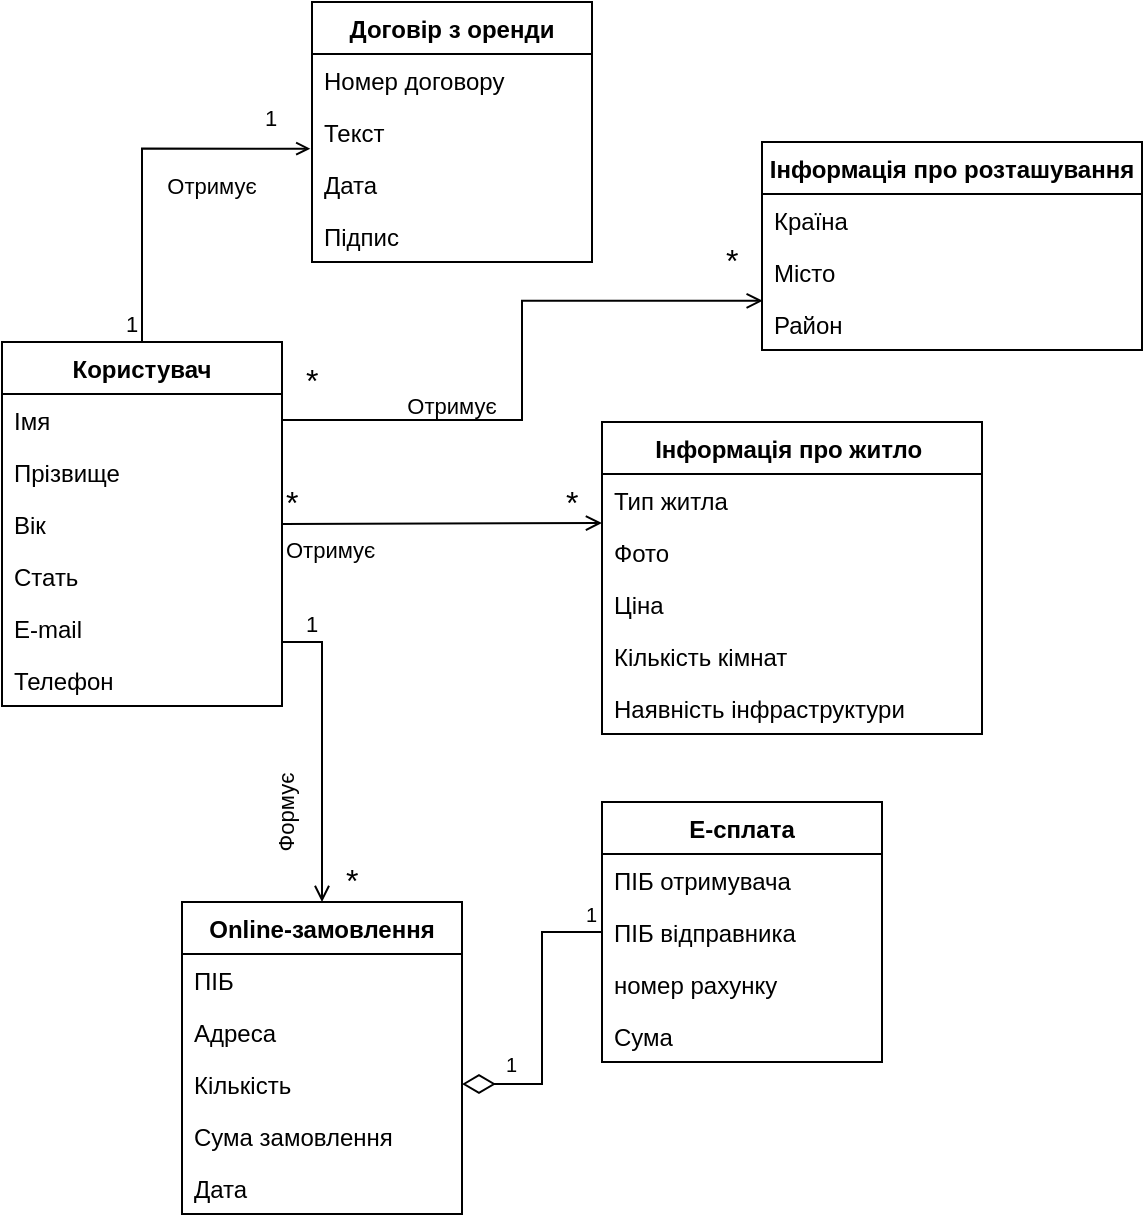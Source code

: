 <mxfile version="20.3.6" type="device"><diagram id="C5RBs43oDa-KdzZeNtuy" name="Page-1"><mxGraphModel dx="1221" dy="604" grid="1" gridSize="10" guides="1" tooltips="1" connect="1" arrows="1" fold="1" page="1" pageScale="1" pageWidth="827" pageHeight="1169" math="0" shadow="0"><root><mxCell id="WIyWlLk6GJQsqaUBKTNV-0"/><mxCell id="WIyWlLk6GJQsqaUBKTNV-1" parent="WIyWlLk6GJQsqaUBKTNV-0"/><mxCell id="Hff3Tel6BxjU0cF0MFG7-58" style="edgeStyle=orthogonalEdgeStyle;rounded=0;orthogonalLoop=1;jettySize=auto;html=1;exitX=0.5;exitY=0;exitDx=0;exitDy=0;entryX=-0.006;entryY=0.82;entryDx=0;entryDy=0;entryPerimeter=0;fontSize=10;endArrow=open;endFill=0;endSize=5;" edge="1" parent="WIyWlLk6GJQsqaUBKTNV-1" source="Hff3Tel6BxjU0cF0MFG7-1" target="Hff3Tel6BxjU0cF0MFG7-29"><mxGeometry relative="1" as="geometry"/></mxCell><mxCell id="Hff3Tel6BxjU0cF0MFG7-1" value="Користувач" style="swimlane;fontStyle=1;childLayout=stackLayout;horizontal=1;startSize=26;fillColor=none;horizontalStack=0;resizeParent=1;resizeParentMax=0;resizeLast=0;collapsible=1;marginBottom=0;" vertex="1" parent="WIyWlLk6GJQsqaUBKTNV-1"><mxGeometry x="80" y="190" width="140" height="182" as="geometry"/></mxCell><mxCell id="Hff3Tel6BxjU0cF0MFG7-2" value="Імя" style="text;strokeColor=none;fillColor=none;align=left;verticalAlign=top;spacingLeft=4;spacingRight=4;overflow=hidden;rotatable=0;points=[[0,0.5],[1,0.5]];portConstraint=eastwest;" vertex="1" parent="Hff3Tel6BxjU0cF0MFG7-1"><mxGeometry y="26" width="140" height="26" as="geometry"/></mxCell><mxCell id="Hff3Tel6BxjU0cF0MFG7-3" value="Прізвище" style="text;strokeColor=none;fillColor=none;align=left;verticalAlign=top;spacingLeft=4;spacingRight=4;overflow=hidden;rotatable=0;points=[[0,0.5],[1,0.5]];portConstraint=eastwest;" vertex="1" parent="Hff3Tel6BxjU0cF0MFG7-1"><mxGeometry y="52" width="140" height="26" as="geometry"/></mxCell><mxCell id="Hff3Tel6BxjU0cF0MFG7-4" value="Вік" style="text;strokeColor=none;fillColor=none;align=left;verticalAlign=top;spacingLeft=4;spacingRight=4;overflow=hidden;rotatable=0;points=[[0,0.5],[1,0.5]];portConstraint=eastwest;" vertex="1" parent="Hff3Tel6BxjU0cF0MFG7-1"><mxGeometry y="78" width="140" height="26" as="geometry"/></mxCell><mxCell id="Hff3Tel6BxjU0cF0MFG7-6" value="Стать " style="text;strokeColor=none;fillColor=none;align=left;verticalAlign=top;spacingLeft=4;spacingRight=4;overflow=hidden;rotatable=0;points=[[0,0.5],[1,0.5]];portConstraint=eastwest;" vertex="1" parent="Hff3Tel6BxjU0cF0MFG7-1"><mxGeometry y="104" width="140" height="26" as="geometry"/></mxCell><mxCell id="Hff3Tel6BxjU0cF0MFG7-7" value="E-mail" style="text;strokeColor=none;fillColor=none;align=left;verticalAlign=top;spacingLeft=4;spacingRight=4;overflow=hidden;rotatable=0;points=[[0,0.5],[1,0.5]];portConstraint=eastwest;" vertex="1" parent="Hff3Tel6BxjU0cF0MFG7-1"><mxGeometry y="130" width="140" height="26" as="geometry"/></mxCell><mxCell id="Hff3Tel6BxjU0cF0MFG7-5" value="Телефон" style="text;strokeColor=none;fillColor=none;align=left;verticalAlign=top;spacingLeft=4;spacingRight=4;overflow=hidden;rotatable=0;points=[[0,0.5],[1,0.5]];portConstraint=eastwest;" vertex="1" parent="Hff3Tel6BxjU0cF0MFG7-1"><mxGeometry y="156" width="140" height="26" as="geometry"/></mxCell><mxCell id="Hff3Tel6BxjU0cF0MFG7-8" value="Інформація про розташування" style="swimlane;fontStyle=1;childLayout=stackLayout;horizontal=1;startSize=26;fillColor=none;horizontalStack=0;resizeParent=1;resizeParentMax=0;resizeLast=0;collapsible=1;marginBottom=0;" vertex="1" parent="WIyWlLk6GJQsqaUBKTNV-1"><mxGeometry x="460" y="90" width="190" height="104" as="geometry"/></mxCell><mxCell id="Hff3Tel6BxjU0cF0MFG7-9" value="Країна" style="text;strokeColor=none;fillColor=none;align=left;verticalAlign=top;spacingLeft=4;spacingRight=4;overflow=hidden;rotatable=0;points=[[0,0.5],[1,0.5]];portConstraint=eastwest;" vertex="1" parent="Hff3Tel6BxjU0cF0MFG7-8"><mxGeometry y="26" width="190" height="26" as="geometry"/></mxCell><mxCell id="Hff3Tel6BxjU0cF0MFG7-10" value="Місто" style="text;strokeColor=none;fillColor=none;align=left;verticalAlign=top;spacingLeft=4;spacingRight=4;overflow=hidden;rotatable=0;points=[[0,0.5],[1,0.5]];portConstraint=eastwest;" vertex="1" parent="Hff3Tel6BxjU0cF0MFG7-8"><mxGeometry y="52" width="190" height="26" as="geometry"/></mxCell><mxCell id="Hff3Tel6BxjU0cF0MFG7-11" value="Район" style="text;strokeColor=none;fillColor=none;align=left;verticalAlign=top;spacingLeft=4;spacingRight=4;overflow=hidden;rotatable=0;points=[[0,0.5],[1,0.5]];portConstraint=eastwest;" vertex="1" parent="Hff3Tel6BxjU0cF0MFG7-8"><mxGeometry y="78" width="190" height="26" as="geometry"/></mxCell><mxCell id="Hff3Tel6BxjU0cF0MFG7-12" value="Інформація про житло " style="swimlane;fontStyle=1;childLayout=stackLayout;horizontal=1;startSize=26;fillColor=none;horizontalStack=0;resizeParent=1;resizeParentMax=0;resizeLast=0;collapsible=1;marginBottom=0;" vertex="1" parent="WIyWlLk6GJQsqaUBKTNV-1"><mxGeometry x="380" y="230" width="190" height="156" as="geometry"/></mxCell><mxCell id="Hff3Tel6BxjU0cF0MFG7-13" value="Тип житла" style="text;strokeColor=none;fillColor=none;align=left;verticalAlign=top;spacingLeft=4;spacingRight=4;overflow=hidden;rotatable=0;points=[[0,0.5],[1,0.5]];portConstraint=eastwest;" vertex="1" parent="Hff3Tel6BxjU0cF0MFG7-12"><mxGeometry y="26" width="190" height="26" as="geometry"/></mxCell><mxCell id="Hff3Tel6BxjU0cF0MFG7-16" value="Фото" style="text;strokeColor=none;fillColor=none;align=left;verticalAlign=top;spacingLeft=4;spacingRight=4;overflow=hidden;rotatable=0;points=[[0,0.5],[1,0.5]];portConstraint=eastwest;" vertex="1" parent="Hff3Tel6BxjU0cF0MFG7-12"><mxGeometry y="52" width="190" height="26" as="geometry"/></mxCell><mxCell id="Hff3Tel6BxjU0cF0MFG7-17" value="Ціна" style="text;strokeColor=none;fillColor=none;align=left;verticalAlign=top;spacingLeft=4;spacingRight=4;overflow=hidden;rotatable=0;points=[[0,0.5],[1,0.5]];portConstraint=eastwest;" vertex="1" parent="Hff3Tel6BxjU0cF0MFG7-12"><mxGeometry y="78" width="190" height="26" as="geometry"/></mxCell><mxCell id="Hff3Tel6BxjU0cF0MFG7-14" value="Кількість кімнат" style="text;strokeColor=none;fillColor=none;align=left;verticalAlign=top;spacingLeft=4;spacingRight=4;overflow=hidden;rotatable=0;points=[[0,0.5],[1,0.5]];portConstraint=eastwest;" vertex="1" parent="Hff3Tel6BxjU0cF0MFG7-12"><mxGeometry y="104" width="190" height="26" as="geometry"/></mxCell><mxCell id="Hff3Tel6BxjU0cF0MFG7-15" value="Наявність інфраструктури " style="text;strokeColor=none;fillColor=none;align=left;verticalAlign=top;spacingLeft=4;spacingRight=4;overflow=hidden;rotatable=0;points=[[0,0.5],[1,0.5]];portConstraint=eastwest;" vertex="1" parent="Hff3Tel6BxjU0cF0MFG7-12"><mxGeometry y="130" width="190" height="26" as="geometry"/></mxCell><mxCell id="Hff3Tel6BxjU0cF0MFG7-18" value="Online-замовлення" style="swimlane;fontStyle=1;childLayout=stackLayout;horizontal=1;startSize=26;fillColor=none;horizontalStack=0;resizeParent=1;resizeParentMax=0;resizeLast=0;collapsible=1;marginBottom=0;" vertex="1" parent="WIyWlLk6GJQsqaUBKTNV-1"><mxGeometry x="170" y="470" width="140" height="156" as="geometry"/></mxCell><mxCell id="Hff3Tel6BxjU0cF0MFG7-19" value="ПІБ" style="text;strokeColor=none;fillColor=none;align=left;verticalAlign=top;spacingLeft=4;spacingRight=4;overflow=hidden;rotatable=0;points=[[0,0.5],[1,0.5]];portConstraint=eastwest;" vertex="1" parent="Hff3Tel6BxjU0cF0MFG7-18"><mxGeometry y="26" width="140" height="26" as="geometry"/></mxCell><mxCell id="Hff3Tel6BxjU0cF0MFG7-20" value="Адреса" style="text;strokeColor=none;fillColor=none;align=left;verticalAlign=top;spacingLeft=4;spacingRight=4;overflow=hidden;rotatable=0;points=[[0,0.5],[1,0.5]];portConstraint=eastwest;" vertex="1" parent="Hff3Tel6BxjU0cF0MFG7-18"><mxGeometry y="52" width="140" height="26" as="geometry"/></mxCell><mxCell id="Hff3Tel6BxjU0cF0MFG7-21" value="Кількість " style="text;strokeColor=none;fillColor=none;align=left;verticalAlign=top;spacingLeft=4;spacingRight=4;overflow=hidden;rotatable=0;points=[[0,0.5],[1,0.5]];portConstraint=eastwest;" vertex="1" parent="Hff3Tel6BxjU0cF0MFG7-18"><mxGeometry y="78" width="140" height="26" as="geometry"/></mxCell><mxCell id="Hff3Tel6BxjU0cF0MFG7-22" value="Сума замовлення" style="text;strokeColor=none;fillColor=none;align=left;verticalAlign=top;spacingLeft=4;spacingRight=4;overflow=hidden;rotatable=0;points=[[0,0.5],[1,0.5]];portConstraint=eastwest;" vertex="1" parent="Hff3Tel6BxjU0cF0MFG7-18"><mxGeometry y="104" width="140" height="26" as="geometry"/></mxCell><mxCell id="Hff3Tel6BxjU0cF0MFG7-32" value="Дата" style="text;strokeColor=none;fillColor=none;align=left;verticalAlign=top;spacingLeft=4;spacingRight=4;overflow=hidden;rotatable=0;points=[[0,0.5],[1,0.5]];portConstraint=eastwest;" vertex="1" parent="Hff3Tel6BxjU0cF0MFG7-18"><mxGeometry y="130" width="140" height="26" as="geometry"/></mxCell><mxCell id="Hff3Tel6BxjU0cF0MFG7-23" value="E-сплата" style="swimlane;fontStyle=1;childLayout=stackLayout;horizontal=1;startSize=26;fillColor=none;horizontalStack=0;resizeParent=1;resizeParentMax=0;resizeLast=0;collapsible=1;marginBottom=0;" vertex="1" parent="WIyWlLk6GJQsqaUBKTNV-1"><mxGeometry x="380" y="420" width="140" height="130" as="geometry"/></mxCell><mxCell id="Hff3Tel6BxjU0cF0MFG7-24" value="ПІБ отримувача" style="text;strokeColor=none;fillColor=none;align=left;verticalAlign=top;spacingLeft=4;spacingRight=4;overflow=hidden;rotatable=0;points=[[0,0.5],[1,0.5]];portConstraint=eastwest;" vertex="1" parent="Hff3Tel6BxjU0cF0MFG7-23"><mxGeometry y="26" width="140" height="26" as="geometry"/></mxCell><mxCell id="Hff3Tel6BxjU0cF0MFG7-25" value="ПІБ відправника" style="text;strokeColor=none;fillColor=none;align=left;verticalAlign=top;spacingLeft=4;spacingRight=4;overflow=hidden;rotatable=0;points=[[0,0.5],[1,0.5]];portConstraint=eastwest;" vertex="1" parent="Hff3Tel6BxjU0cF0MFG7-23"><mxGeometry y="52" width="140" height="26" as="geometry"/></mxCell><mxCell id="Hff3Tel6BxjU0cF0MFG7-27" value="номер рахунку" style="text;strokeColor=none;fillColor=none;align=left;verticalAlign=top;spacingLeft=4;spacingRight=4;overflow=hidden;rotatable=0;points=[[0,0.5],[1,0.5]];portConstraint=eastwest;" vertex="1" parent="Hff3Tel6BxjU0cF0MFG7-23"><mxGeometry y="78" width="140" height="26" as="geometry"/></mxCell><mxCell id="Hff3Tel6BxjU0cF0MFG7-26" value="Сума" style="text;strokeColor=none;fillColor=none;align=left;verticalAlign=top;spacingLeft=4;spacingRight=4;overflow=hidden;rotatable=0;points=[[0,0.5],[1,0.5]];portConstraint=eastwest;" vertex="1" parent="Hff3Tel6BxjU0cF0MFG7-23"><mxGeometry y="104" width="140" height="26" as="geometry"/></mxCell><mxCell id="Hff3Tel6BxjU0cF0MFG7-28" value="Договір з оренди" style="swimlane;fontStyle=1;childLayout=stackLayout;horizontal=1;startSize=26;fillColor=none;horizontalStack=0;resizeParent=1;resizeParentMax=0;resizeLast=0;collapsible=1;marginBottom=0;" vertex="1" parent="WIyWlLk6GJQsqaUBKTNV-1"><mxGeometry x="235" y="20" width="140" height="130" as="geometry"/></mxCell><mxCell id="Hff3Tel6BxjU0cF0MFG7-62" value="Номер договору" style="text;strokeColor=none;fillColor=none;align=left;verticalAlign=top;spacingLeft=4;spacingRight=4;overflow=hidden;rotatable=0;points=[[0,0.5],[1,0.5]];portConstraint=eastwest;fontSize=12;" vertex="1" parent="Hff3Tel6BxjU0cF0MFG7-28"><mxGeometry y="26" width="140" height="26" as="geometry"/></mxCell><mxCell id="Hff3Tel6BxjU0cF0MFG7-29" value="Текст" style="text;strokeColor=none;fillColor=none;align=left;verticalAlign=top;spacingLeft=4;spacingRight=4;overflow=hidden;rotatable=0;points=[[0,0.5],[1,0.5]];portConstraint=eastwest;" vertex="1" parent="Hff3Tel6BxjU0cF0MFG7-28"><mxGeometry y="52" width="140" height="26" as="geometry"/></mxCell><mxCell id="Hff3Tel6BxjU0cF0MFG7-31" value="Дата" style="text;strokeColor=none;fillColor=none;align=left;verticalAlign=top;spacingLeft=4;spacingRight=4;overflow=hidden;rotatable=0;points=[[0,0.5],[1,0.5]];portConstraint=eastwest;" vertex="1" parent="Hff3Tel6BxjU0cF0MFG7-28"><mxGeometry y="78" width="140" height="26" as="geometry"/></mxCell><mxCell id="Hff3Tel6BxjU0cF0MFG7-33" value="Підпис" style="text;strokeColor=none;fillColor=none;align=left;verticalAlign=top;spacingLeft=4;spacingRight=4;overflow=hidden;rotatable=0;points=[[0,0.5],[1,0.5]];portConstraint=eastwest;" vertex="1" parent="Hff3Tel6BxjU0cF0MFG7-28"><mxGeometry y="104" width="140" height="26" as="geometry"/></mxCell><mxCell id="Hff3Tel6BxjU0cF0MFG7-34" value="Отримує" style="endArrow=open;endFill=0;html=1;edgeStyle=orthogonalEdgeStyle;align=left;verticalAlign=top;rounded=0;exitX=1;exitY=0.5;exitDx=0;exitDy=0;" edge="1" parent="WIyWlLk6GJQsqaUBKTNV-1" source="Hff3Tel6BxjU0cF0MFG7-4"><mxGeometry x="-1" relative="1" as="geometry"><mxPoint x="230" y="270" as="sourcePoint"/><mxPoint x="380" y="280.5" as="targetPoint"/></mxGeometry></mxCell><mxCell id="Hff3Tel6BxjU0cF0MFG7-35" value="*" style="edgeLabel;resizable=0;html=1;align=left;verticalAlign=bottom;fontSize=16;" connectable="0" vertex="1" parent="Hff3Tel6BxjU0cF0MFG7-34"><mxGeometry x="-1" relative="1" as="geometry"/></mxCell><mxCell id="Hff3Tel6BxjU0cF0MFG7-36" style="edgeStyle=orthogonalEdgeStyle;rounded=0;orthogonalLoop=1;jettySize=auto;html=1;exitX=1;exitY=0.5;exitDx=0;exitDy=0;entryX=0.002;entryY=1.054;entryDx=0;entryDy=0;entryPerimeter=0;endArrow=open;endFill=0;" edge="1" parent="WIyWlLk6GJQsqaUBKTNV-1" source="Hff3Tel6BxjU0cF0MFG7-2" target="Hff3Tel6BxjU0cF0MFG7-10"><mxGeometry relative="1" as="geometry"/></mxCell><mxCell id="Hff3Tel6BxjU0cF0MFG7-37" value="*" style="edgeLabel;resizable=0;html=1;align=left;verticalAlign=bottom;fontSize=16;" connectable="0" vertex="1" parent="WIyWlLk6GJQsqaUBKTNV-1"><mxGeometry x="360.0" y="281" as="geometry"/></mxCell><mxCell id="Hff3Tel6BxjU0cF0MFG7-39" value="*" style="edgeLabel;resizable=0;html=1;align=left;verticalAlign=bottom;fontSize=16;" connectable="0" vertex="1" parent="WIyWlLk6GJQsqaUBKTNV-1"><mxGeometry x="230.0" y="220" as="geometry"/></mxCell><mxCell id="Hff3Tel6BxjU0cF0MFG7-40" value="*" style="edgeLabel;resizable=0;html=1;align=left;verticalAlign=bottom;fontSize=16;" connectable="0" vertex="1" parent="WIyWlLk6GJQsqaUBKTNV-1"><mxGeometry x="440.0" y="160" as="geometry"/></mxCell><mxCell id="Hff3Tel6BxjU0cF0MFG7-42" value="&lt;font style=&quot;font-size: 11px;&quot;&gt;Отримує&lt;/font&gt;" style="text;html=1;strokeColor=none;fillColor=none;align=center;verticalAlign=middle;whiteSpace=wrap;rounded=0;fontSize=16;" vertex="1" parent="WIyWlLk6GJQsqaUBKTNV-1"><mxGeometry x="280" y="210" width="50" height="20" as="geometry"/></mxCell><mxCell id="Hff3Tel6BxjU0cF0MFG7-51" style="edgeStyle=orthogonalEdgeStyle;rounded=0;orthogonalLoop=1;jettySize=auto;html=1;exitX=1;exitY=0.5;exitDx=0;exitDy=0;entryX=0.5;entryY=0;entryDx=0;entryDy=0;fontSize=16;endArrow=open;endFill=0;" edge="1" parent="WIyWlLk6GJQsqaUBKTNV-1" source="Hff3Tel6BxjU0cF0MFG7-7" target="Hff3Tel6BxjU0cF0MFG7-18"><mxGeometry relative="1" as="geometry"><Array as="points"><mxPoint x="220" y="340"/><mxPoint x="240" y="340"/><mxPoint x="240" y="460"/></Array></mxGeometry></mxCell><mxCell id="Hff3Tel6BxjU0cF0MFG7-52" value="&lt;font style=&quot;font-size: 11px;&quot;&gt;1&lt;/font&gt;" style="edgeLabel;resizable=0;html=1;align=left;verticalAlign=bottom;fontSize=16;" connectable="0" vertex="1" parent="WIyWlLk6GJQsqaUBKTNV-1"><mxGeometry x="230.0" y="340" as="geometry"/></mxCell><mxCell id="Hff3Tel6BxjU0cF0MFG7-53" value="*" style="edgeLabel;resizable=0;html=1;align=left;verticalAlign=bottom;fontSize=16;" connectable="0" vertex="1" parent="WIyWlLk6GJQsqaUBKTNV-1"><mxGeometry x="250.0" y="470" as="geometry"/></mxCell><mxCell id="Hff3Tel6BxjU0cF0MFG7-54" value="&lt;font style=&quot;font-size: 11px;&quot;&gt;Формує&lt;/font&gt;" style="text;html=1;strokeColor=none;fillColor=none;align=center;verticalAlign=middle;whiteSpace=wrap;rounded=0;fontSize=16;rotation=-90;" vertex="1" parent="WIyWlLk6GJQsqaUBKTNV-1"><mxGeometry x="190" y="410" width="60" height="30" as="geometry"/></mxCell><mxCell id="Hff3Tel6BxjU0cF0MFG7-55" style="edgeStyle=orthogonalEdgeStyle;rounded=0;orthogonalLoop=1;jettySize=auto;html=1;exitX=0;exitY=0.5;exitDx=0;exitDy=0;entryX=1;entryY=0.5;entryDx=0;entryDy=0;fontSize=11;endArrow=diamondThin;endFill=0;endSize=14;" edge="1" parent="WIyWlLk6GJQsqaUBKTNV-1" source="Hff3Tel6BxjU0cF0MFG7-25" target="Hff3Tel6BxjU0cF0MFG7-21"><mxGeometry relative="1" as="geometry"/></mxCell><mxCell id="Hff3Tel6BxjU0cF0MFG7-56" value="&lt;font style=&quot;font-size: 10px;&quot;&gt;1&lt;/font&gt;" style="edgeLabel;resizable=0;html=1;align=left;verticalAlign=bottom;fontSize=16;" connectable="0" vertex="1" parent="WIyWlLk6GJQsqaUBKTNV-1"><mxGeometry x="370.0" y="485" as="geometry"/></mxCell><mxCell id="Hff3Tel6BxjU0cF0MFG7-57" value="&lt;font style=&quot;font-size: 10px;&quot;&gt;1&lt;/font&gt;" style="edgeLabel;resizable=0;html=1;align=left;verticalAlign=bottom;fontSize=16;" connectable="0" vertex="1" parent="WIyWlLk6GJQsqaUBKTNV-1"><mxGeometry x="330.0" y="560" as="geometry"/></mxCell><mxCell id="Hff3Tel6BxjU0cF0MFG7-59" value="&lt;font style=&quot;font-size: 11px;&quot;&gt;Отримує&lt;/font&gt;" style="text;html=1;strokeColor=none;fillColor=none;align=center;verticalAlign=middle;whiteSpace=wrap;rounded=0;fontSize=16;" vertex="1" parent="WIyWlLk6GJQsqaUBKTNV-1"><mxGeometry x="160" y="100" width="50" height="20" as="geometry"/></mxCell><mxCell id="Hff3Tel6BxjU0cF0MFG7-60" value="&lt;font style=&quot;font-size: 11px;&quot;&gt;1&lt;/font&gt;" style="edgeLabel;resizable=0;html=1;align=left;verticalAlign=bottom;fontSize=16;" connectable="0" vertex="1" parent="WIyWlLk6GJQsqaUBKTNV-1"><mxGeometry x="140.0" y="190" as="geometry"/></mxCell><mxCell id="Hff3Tel6BxjU0cF0MFG7-61" value="&lt;font style=&quot;font-size: 11px;&quot;&gt;1&lt;/font&gt;" style="edgeLabel;resizable=0;html=1;align=center;verticalAlign=top;fontSize=16;spacing=0;labelPosition=center;verticalLabelPosition=bottom;" connectable="0" vertex="1" parent="WIyWlLk6GJQsqaUBKTNV-1"><mxGeometry x="220.0" y="70" as="geometry"><mxPoint x="-6" y="-8" as="offset"/></mxGeometry></mxCell></root></mxGraphModel></diagram></mxfile>
